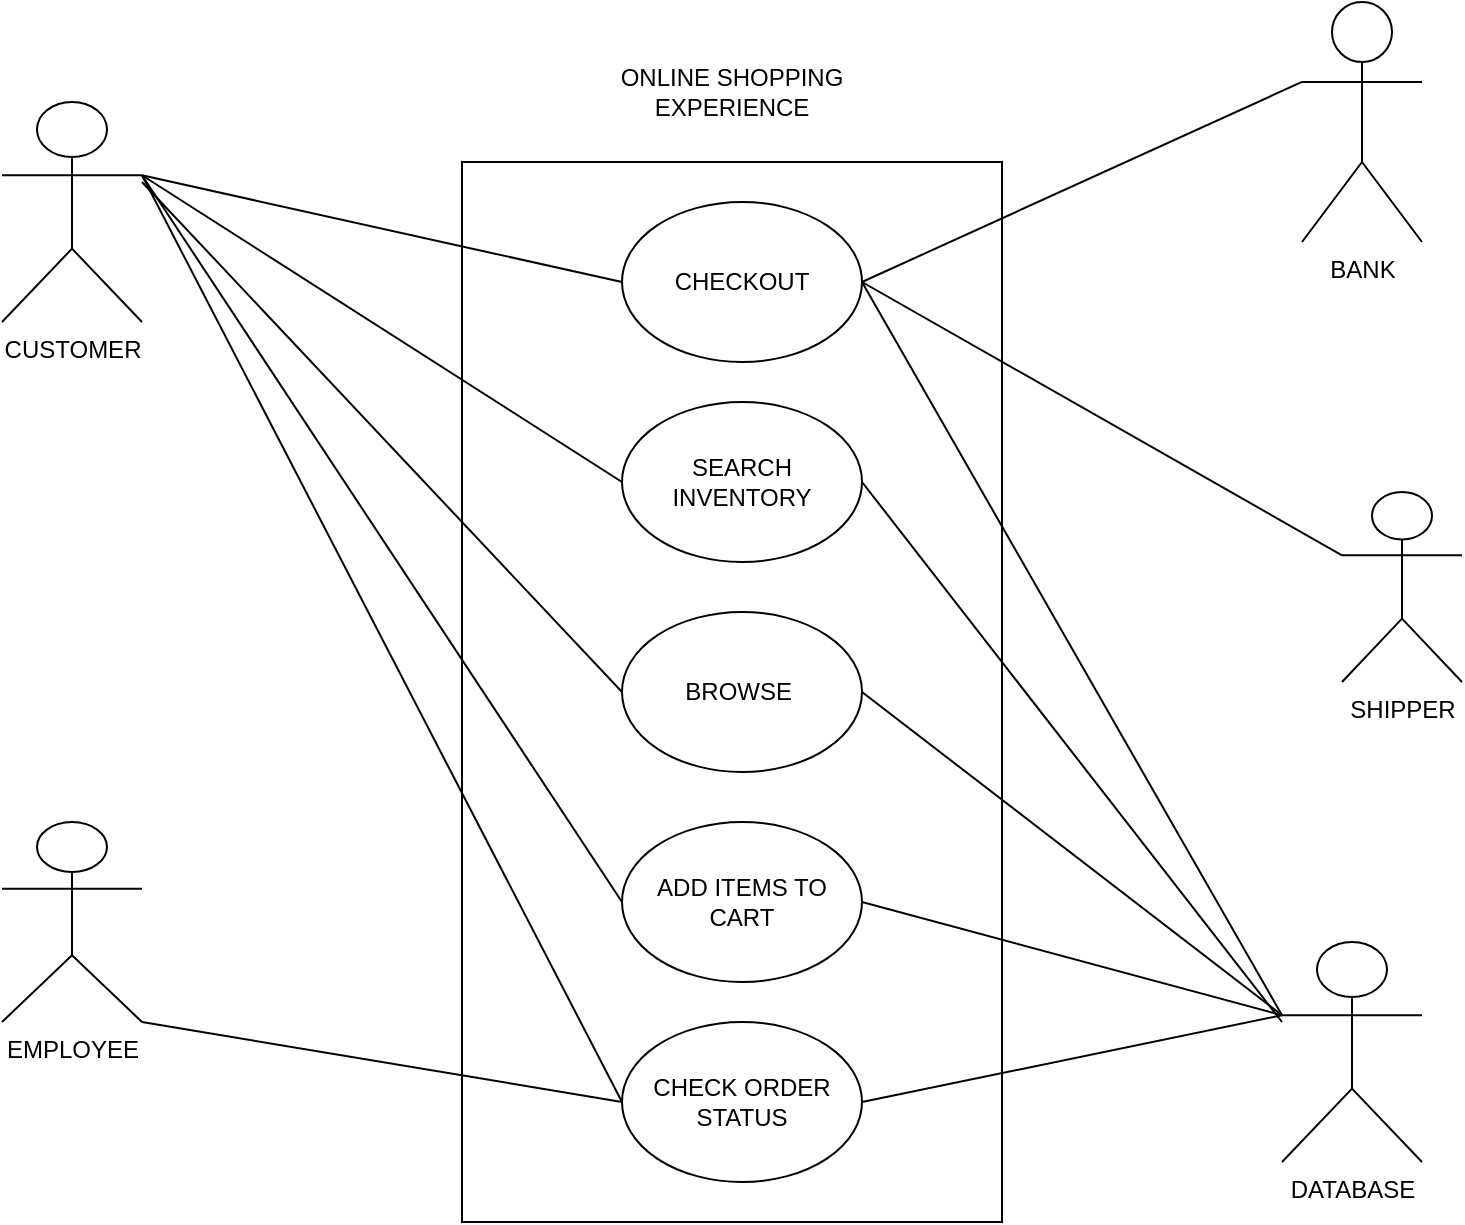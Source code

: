 <mxfile version="26.2.13">
  <diagram name="Page-1" id="mN448oXwQJHiunJYHQC7">
    <mxGraphModel dx="1420" dy="752" grid="1" gridSize="10" guides="1" tooltips="1" connect="1" arrows="1" fold="1" page="1" pageScale="1" pageWidth="1100" pageHeight="850" math="0" shadow="0">
      <root>
        <mxCell id="0" />
        <mxCell id="1" parent="0" />
        <mxCell id="RC4SlcXrayTYi-wsnLWL-2" value="" style="rounded=0;whiteSpace=wrap;html=1;strokeColor=default;align=center;verticalAlign=middle;fontFamily=Helvetica;fontSize=12;fontColor=default;fillColor=default;direction=south;" vertex="1" parent="1">
          <mxGeometry x="360" y="120" width="270" height="530" as="geometry" />
        </mxCell>
        <mxCell id="RC4SlcXrayTYi-wsnLWL-3" value="CHECKOUT" style="ellipse;whiteSpace=wrap;html=1;strokeColor=default;align=center;verticalAlign=middle;fontFamily=Helvetica;fontSize=12;fontColor=default;fillColor=default;" vertex="1" parent="1">
          <mxGeometry x="440" y="140" width="120" height="80" as="geometry" />
        </mxCell>
        <mxCell id="RC4SlcXrayTYi-wsnLWL-4" value="SEARCH INVENTORY" style="ellipse;whiteSpace=wrap;html=1;strokeColor=default;align=center;verticalAlign=middle;fontFamily=Helvetica;fontSize=12;fontColor=default;fillColor=default;" vertex="1" parent="1">
          <mxGeometry x="440" y="240" width="120" height="80" as="geometry" />
        </mxCell>
        <mxCell id="RC4SlcXrayTYi-wsnLWL-5" value="BROWSE&amp;nbsp;" style="ellipse;whiteSpace=wrap;html=1;strokeColor=default;align=center;verticalAlign=middle;fontFamily=Helvetica;fontSize=12;fontColor=default;fillColor=default;" vertex="1" parent="1">
          <mxGeometry x="440" y="345" width="120" height="80" as="geometry" />
        </mxCell>
        <mxCell id="RC4SlcXrayTYi-wsnLWL-6" value="ADD ITEMS TO CART" style="ellipse;whiteSpace=wrap;html=1;strokeColor=default;align=center;verticalAlign=middle;fontFamily=Helvetica;fontSize=12;fontColor=default;fillColor=default;" vertex="1" parent="1">
          <mxGeometry x="440" y="450" width="120" height="80" as="geometry" />
        </mxCell>
        <mxCell id="RC4SlcXrayTYi-wsnLWL-7" value="CHECK ORDER STATUS" style="ellipse;whiteSpace=wrap;html=1;strokeColor=default;align=center;verticalAlign=middle;fontFamily=Helvetica;fontSize=12;fontColor=default;fillColor=default;" vertex="1" parent="1">
          <mxGeometry x="440" y="550" width="120" height="80" as="geometry" />
        </mxCell>
        <mxCell id="RC4SlcXrayTYi-wsnLWL-8" value="CUSTOMER" style="shape=umlActor;verticalLabelPosition=bottom;verticalAlign=top;html=1;outlineConnect=0;strokeColor=default;align=center;fontFamily=Helvetica;fontSize=12;fontColor=default;fillColor=default;" vertex="1" parent="1">
          <mxGeometry x="130" y="90" width="70" height="110" as="geometry" />
        </mxCell>
        <mxCell id="RC4SlcXrayTYi-wsnLWL-9" value="EMPLOYEE" style="shape=umlActor;verticalLabelPosition=bottom;verticalAlign=top;html=1;outlineConnect=0;strokeColor=default;align=center;fontFamily=Helvetica;fontSize=12;fontColor=default;fillColor=default;" vertex="1" parent="1">
          <mxGeometry x="130" y="450" width="70" height="100" as="geometry" />
        </mxCell>
        <mxCell id="RC4SlcXrayTYi-wsnLWL-10" value="BANK" style="shape=umlActor;verticalLabelPosition=bottom;verticalAlign=top;html=1;outlineConnect=0;strokeColor=default;align=center;fontFamily=Helvetica;fontSize=12;fontColor=default;fillColor=default;" vertex="1" parent="1">
          <mxGeometry x="780" y="40" width="60" height="120" as="geometry" />
        </mxCell>
        <mxCell id="RC4SlcXrayTYi-wsnLWL-11" value="SHIPPER" style="shape=umlActor;verticalLabelPosition=bottom;verticalAlign=top;html=1;outlineConnect=0;strokeColor=default;align=center;fontFamily=Helvetica;fontSize=12;fontColor=default;fillColor=default;" vertex="1" parent="1">
          <mxGeometry x="800" y="285" width="60" height="95" as="geometry" />
        </mxCell>
        <mxCell id="RC4SlcXrayTYi-wsnLWL-12" value="DATABASE" style="shape=umlActor;verticalLabelPosition=bottom;verticalAlign=top;html=1;outlineConnect=0;strokeColor=default;align=center;fontFamily=Helvetica;fontSize=12;fontColor=default;fillColor=default;" vertex="1" parent="1">
          <mxGeometry x="770" y="510" width="70" height="110" as="geometry" />
        </mxCell>
        <mxCell id="RC4SlcXrayTYi-wsnLWL-13" value="" style="endArrow=none;html=1;rounded=0;fontFamily=Helvetica;fontSize=12;fontColor=default;exitX=1;exitY=0.333;exitDx=0;exitDy=0;exitPerimeter=0;entryX=0;entryY=0.5;entryDx=0;entryDy=0;" edge="1" parent="1" source="RC4SlcXrayTYi-wsnLWL-8" target="RC4SlcXrayTYi-wsnLWL-3">
          <mxGeometry width="50" height="50" relative="1" as="geometry">
            <mxPoint x="530" y="410" as="sourcePoint" />
            <mxPoint x="580" y="360" as="targetPoint" />
          </mxGeometry>
        </mxCell>
        <mxCell id="RC4SlcXrayTYi-wsnLWL-14" value="" style="endArrow=none;html=1;rounded=0;fontFamily=Helvetica;fontSize=12;fontColor=default;exitX=1;exitY=0.333;exitDx=0;exitDy=0;exitPerimeter=0;entryX=0;entryY=0.5;entryDx=0;entryDy=0;" edge="1" parent="1" source="RC4SlcXrayTYi-wsnLWL-8" target="RC4SlcXrayTYi-wsnLWL-4">
          <mxGeometry width="50" height="50" relative="1" as="geometry">
            <mxPoint x="210" y="137" as="sourcePoint" />
            <mxPoint x="450" y="190" as="targetPoint" />
          </mxGeometry>
        </mxCell>
        <mxCell id="RC4SlcXrayTYi-wsnLWL-15" value="" style="endArrow=none;html=1;rounded=0;fontFamily=Helvetica;fontSize=12;fontColor=default;entryX=0;entryY=0.5;entryDx=0;entryDy=0;" edge="1" parent="1" target="RC4SlcXrayTYi-wsnLWL-5">
          <mxGeometry width="50" height="50" relative="1" as="geometry">
            <mxPoint x="200" y="130" as="sourcePoint" />
            <mxPoint x="460" y="200" as="targetPoint" />
          </mxGeometry>
        </mxCell>
        <mxCell id="RC4SlcXrayTYi-wsnLWL-16" value="" style="endArrow=none;html=1;rounded=0;fontFamily=Helvetica;fontSize=12;fontColor=default;exitX=1;exitY=0.333;exitDx=0;exitDy=0;exitPerimeter=0;entryX=0;entryY=0.5;entryDx=0;entryDy=0;" edge="1" parent="1" source="RC4SlcXrayTYi-wsnLWL-8" target="RC4SlcXrayTYi-wsnLWL-6">
          <mxGeometry width="50" height="50" relative="1" as="geometry">
            <mxPoint x="230" y="157" as="sourcePoint" />
            <mxPoint x="470" y="210" as="targetPoint" />
          </mxGeometry>
        </mxCell>
        <mxCell id="RC4SlcXrayTYi-wsnLWL-17" value="" style="endArrow=none;html=1;rounded=0;fontFamily=Helvetica;fontSize=12;fontColor=default;exitX=1;exitY=0.333;exitDx=0;exitDy=0;exitPerimeter=0;entryX=0;entryY=0.5;entryDx=0;entryDy=0;" edge="1" parent="1" source="RC4SlcXrayTYi-wsnLWL-8" target="RC4SlcXrayTYi-wsnLWL-7">
          <mxGeometry width="50" height="50" relative="1" as="geometry">
            <mxPoint x="240" y="167" as="sourcePoint" />
            <mxPoint x="480" y="220" as="targetPoint" />
          </mxGeometry>
        </mxCell>
        <mxCell id="RC4SlcXrayTYi-wsnLWL-18" value="" style="endArrow=none;html=1;rounded=0;fontFamily=Helvetica;fontSize=12;fontColor=default;exitX=1;exitY=1;exitDx=0;exitDy=0;exitPerimeter=0;entryX=0;entryY=0.5;entryDx=0;entryDy=0;" edge="1" parent="1" source="RC4SlcXrayTYi-wsnLWL-9" target="RC4SlcXrayTYi-wsnLWL-7">
          <mxGeometry width="50" height="50" relative="1" as="geometry">
            <mxPoint x="250" y="177" as="sourcePoint" />
            <mxPoint x="490" y="230" as="targetPoint" />
          </mxGeometry>
        </mxCell>
        <mxCell id="RC4SlcXrayTYi-wsnLWL-19" value="" style="endArrow=none;html=1;rounded=0;fontFamily=Helvetica;fontSize=12;fontColor=default;exitX=1;exitY=0.5;exitDx=0;exitDy=0;entryX=0;entryY=0.333;entryDx=0;entryDy=0;entryPerimeter=0;" edge="1" parent="1" source="RC4SlcXrayTYi-wsnLWL-7" target="RC4SlcXrayTYi-wsnLWL-12">
          <mxGeometry width="50" height="50" relative="1" as="geometry">
            <mxPoint x="260" y="187" as="sourcePoint" />
            <mxPoint x="500" y="240" as="targetPoint" />
          </mxGeometry>
        </mxCell>
        <mxCell id="RC4SlcXrayTYi-wsnLWL-20" value="" style="endArrow=none;html=1;rounded=0;fontFamily=Helvetica;fontSize=12;fontColor=default;exitX=1;exitY=0.5;exitDx=0;exitDy=0;entryX=0;entryY=0.333;entryDx=0;entryDy=0;entryPerimeter=0;" edge="1" parent="1" source="RC4SlcXrayTYi-wsnLWL-6" target="RC4SlcXrayTYi-wsnLWL-12">
          <mxGeometry width="50" height="50" relative="1" as="geometry">
            <mxPoint x="270" y="197" as="sourcePoint" />
            <mxPoint x="510" y="250" as="targetPoint" />
          </mxGeometry>
        </mxCell>
        <mxCell id="RC4SlcXrayTYi-wsnLWL-22" value="" style="endArrow=none;html=1;rounded=0;fontFamily=Helvetica;fontSize=12;fontColor=default;exitX=1;exitY=0.5;exitDx=0;exitDy=0;entryX=0;entryY=0.333;entryDx=0;entryDy=0;entryPerimeter=0;" edge="1" parent="1" source="RC4SlcXrayTYi-wsnLWL-5" target="RC4SlcXrayTYi-wsnLWL-12">
          <mxGeometry width="50" height="50" relative="1" as="geometry">
            <mxPoint x="280" y="207" as="sourcePoint" />
            <mxPoint x="520" y="260" as="targetPoint" />
          </mxGeometry>
        </mxCell>
        <mxCell id="RC4SlcXrayTYi-wsnLWL-23" value="" style="endArrow=none;html=1;rounded=0;fontFamily=Helvetica;fontSize=12;fontColor=default;exitX=1;exitY=0.5;exitDx=0;exitDy=0;" edge="1" parent="1" source="RC4SlcXrayTYi-wsnLWL-4">
          <mxGeometry width="50" height="50" relative="1" as="geometry">
            <mxPoint x="290" y="217" as="sourcePoint" />
            <mxPoint x="770" y="550" as="targetPoint" />
          </mxGeometry>
        </mxCell>
        <mxCell id="RC4SlcXrayTYi-wsnLWL-24" value="" style="endArrow=none;html=1;rounded=0;fontFamily=Helvetica;fontSize=12;fontColor=default;exitX=1;exitY=0.5;exitDx=0;exitDy=0;entryX=0;entryY=0.333;entryDx=0;entryDy=0;entryPerimeter=0;" edge="1" parent="1" source="RC4SlcXrayTYi-wsnLWL-3" target="RC4SlcXrayTYi-wsnLWL-12">
          <mxGeometry width="50" height="50" relative="1" as="geometry">
            <mxPoint x="300" y="227" as="sourcePoint" />
            <mxPoint x="540" y="280" as="targetPoint" />
          </mxGeometry>
        </mxCell>
        <mxCell id="RC4SlcXrayTYi-wsnLWL-25" value="" style="endArrow=none;html=1;rounded=0;fontFamily=Helvetica;fontSize=12;fontColor=default;exitX=0;exitY=0.333;exitDx=0;exitDy=0;exitPerimeter=0;entryX=1;entryY=0.5;entryDx=0;entryDy=0;" edge="1" parent="1" source="RC4SlcXrayTYi-wsnLWL-11" target="RC4SlcXrayTYi-wsnLWL-3">
          <mxGeometry width="50" height="50" relative="1" as="geometry">
            <mxPoint x="310" y="237" as="sourcePoint" />
            <mxPoint x="550" y="290" as="targetPoint" />
          </mxGeometry>
        </mxCell>
        <mxCell id="RC4SlcXrayTYi-wsnLWL-26" value="" style="endArrow=none;html=1;rounded=0;fontFamily=Helvetica;fontSize=12;fontColor=default;exitX=0;exitY=0.333;exitDx=0;exitDy=0;exitPerimeter=0;" edge="1" parent="1" source="RC4SlcXrayTYi-wsnLWL-10">
          <mxGeometry width="50" height="50" relative="1" as="geometry">
            <mxPoint x="320" y="247" as="sourcePoint" />
            <mxPoint x="560" y="180" as="targetPoint" />
          </mxGeometry>
        </mxCell>
        <mxCell id="RC4SlcXrayTYi-wsnLWL-27" value="ONLINE SHOPPING EXPERIENCE" style="text;html=1;align=center;verticalAlign=middle;whiteSpace=wrap;rounded=0;fontFamily=Helvetica;fontSize=12;fontColor=default;" vertex="1" parent="1">
          <mxGeometry x="405" y="70" width="180" height="30" as="geometry" />
        </mxCell>
      </root>
    </mxGraphModel>
  </diagram>
</mxfile>
